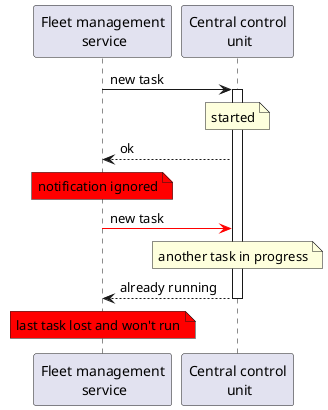 @startuml
!pragma teoz true
'autonumber

participant "Fleet management\n service" as FMS
participant "Central control\n unit" as CCU

FMS -> CCU: new task
activate CCU

note over CCU: started
CCU --> FMS: ok

note over FMS #red: notification ignored

FMS -[#red]> CCU: new task
note over CCU: another task in progress
CCU --> FMS: already running

note over FMS #red: last task lost and won't run

deactivate CCU

@enduml